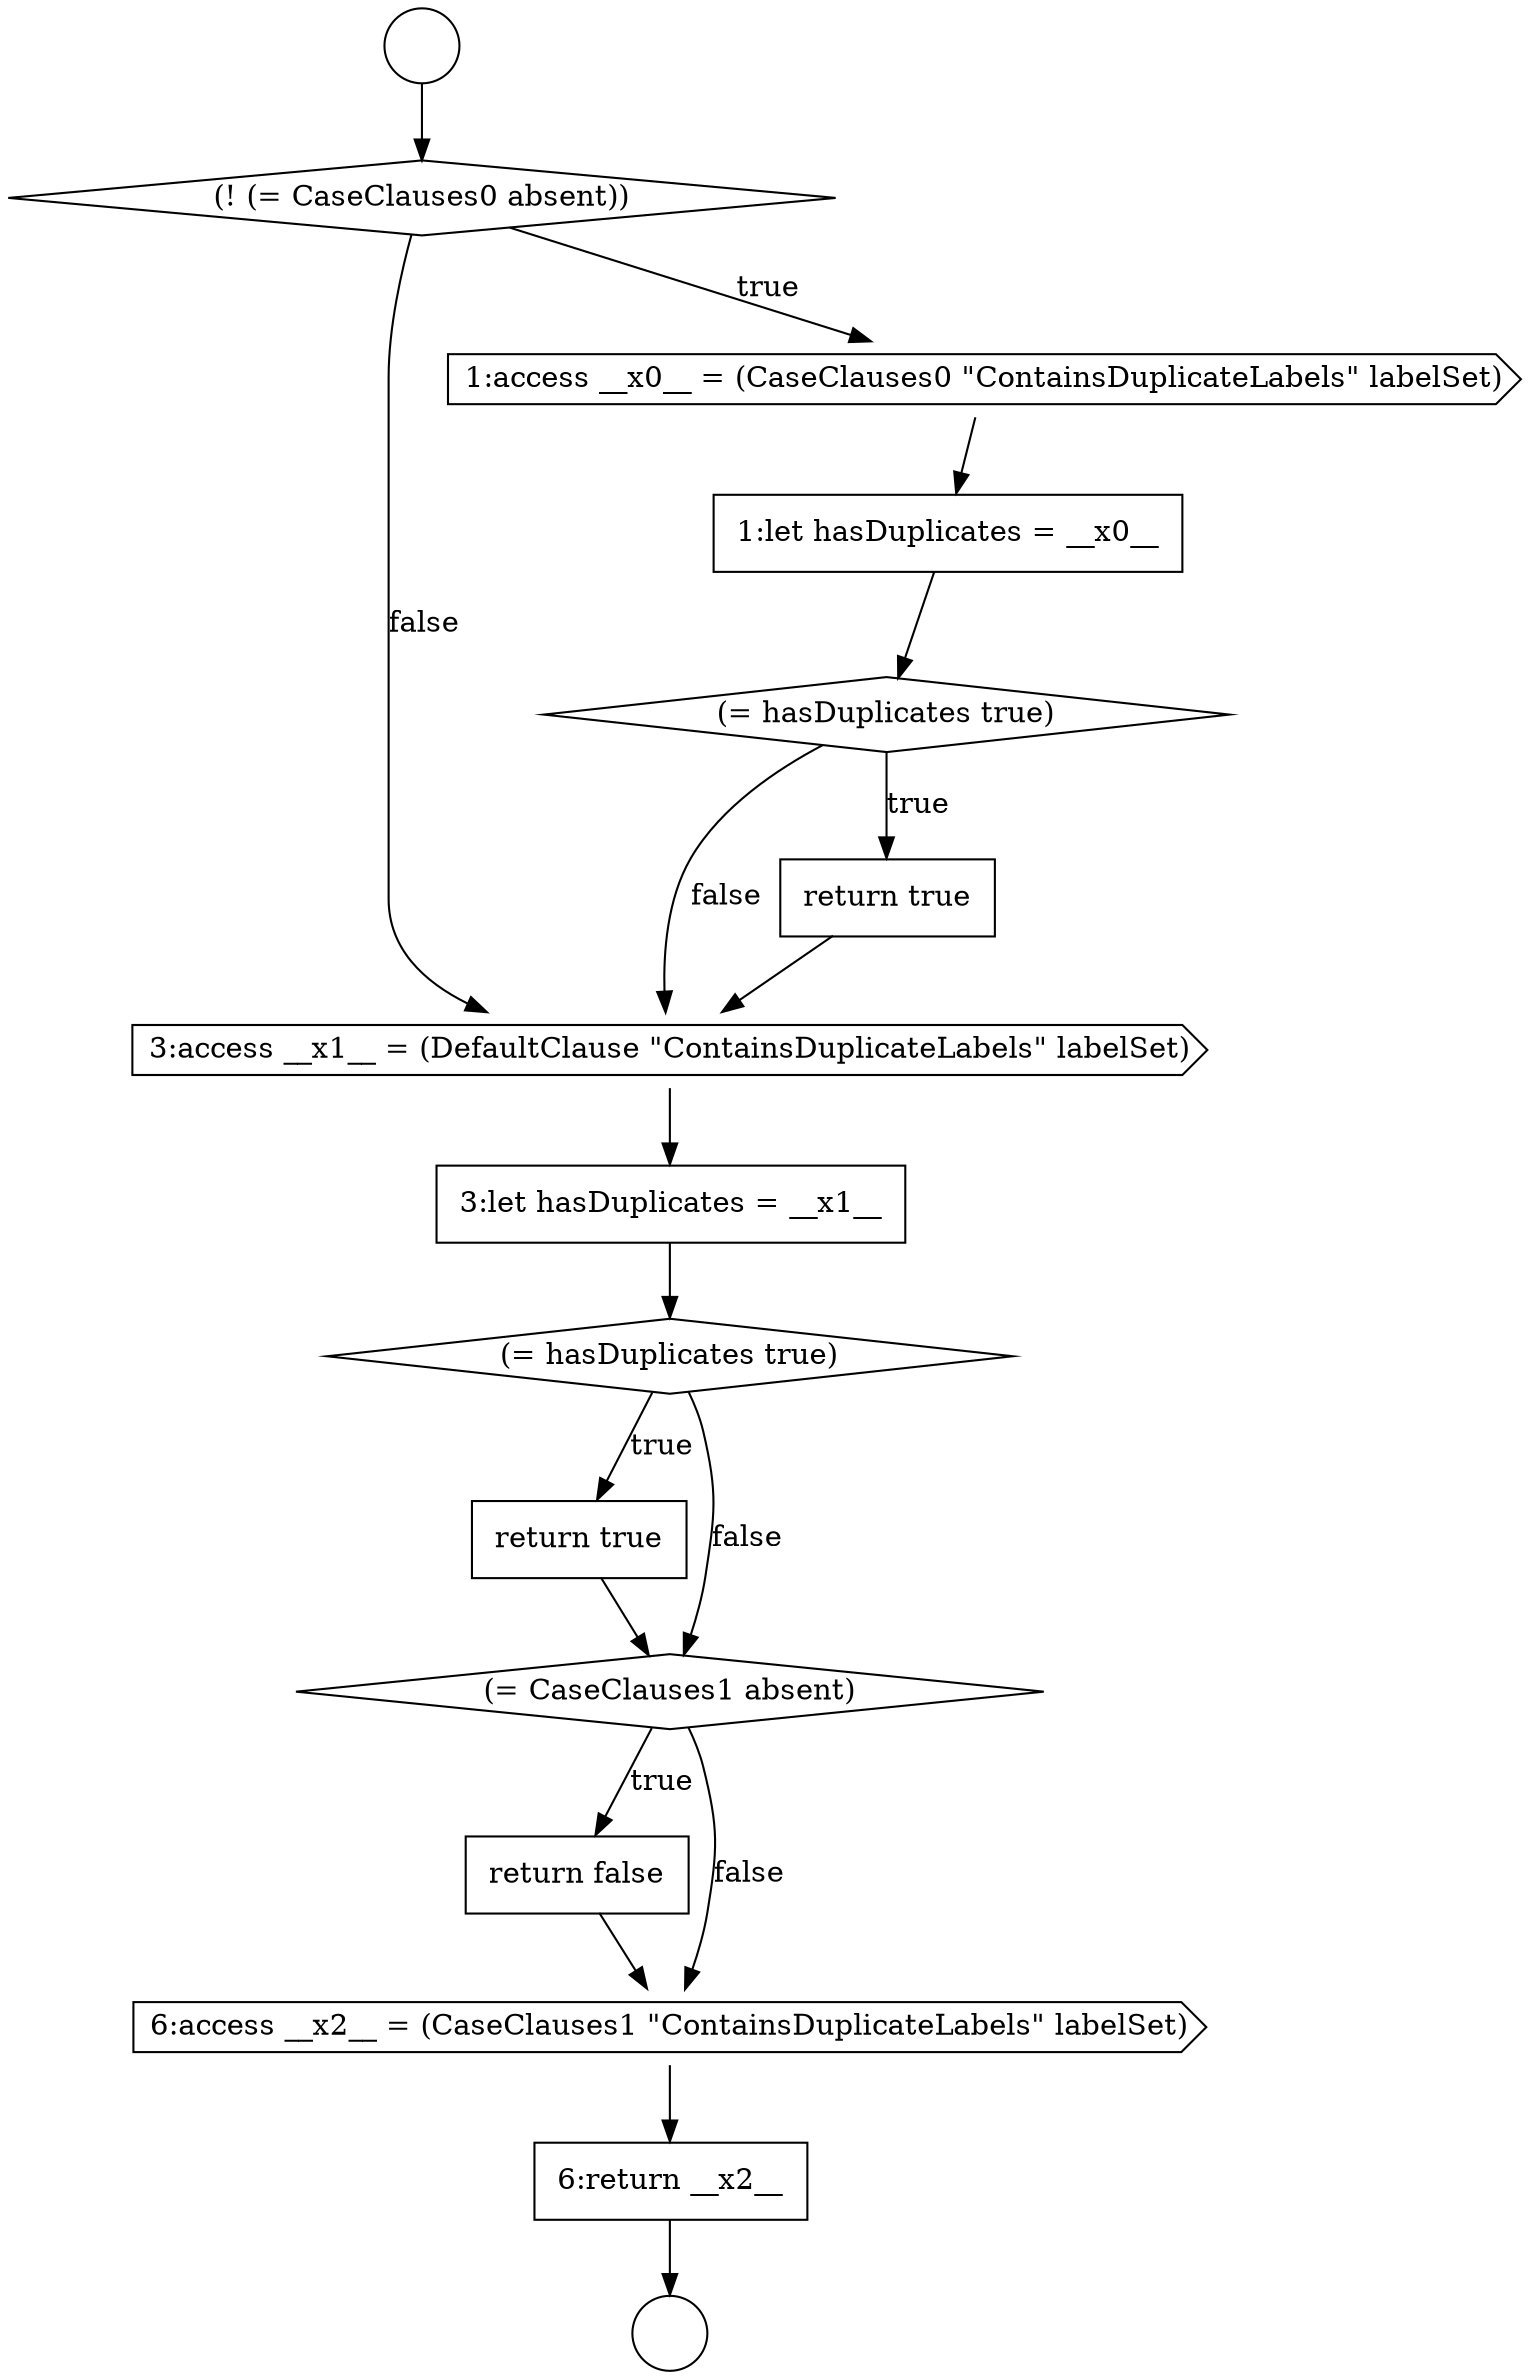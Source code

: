 digraph {
  node7903 [shape=none, margin=0, label=<<font color="black">
    <table border="0" cellborder="1" cellspacing="0" cellpadding="10">
      <tr><td align="left">3:let hasDuplicates = __x1__</td></tr>
    </table>
  </font>> color="black" fillcolor="white" style=filled]
  node7905 [shape=none, margin=0, label=<<font color="black">
    <table border="0" cellborder="1" cellspacing="0" cellpadding="10">
      <tr><td align="left">return true</td></tr>
    </table>
  </font>> color="black" fillcolor="white" style=filled]
  node7899 [shape=none, margin=0, label=<<font color="black">
    <table border="0" cellborder="1" cellspacing="0" cellpadding="10">
      <tr><td align="left">1:let hasDuplicates = __x0__</td></tr>
    </table>
  </font>> color="black" fillcolor="white" style=filled]
  node7909 [shape=none, margin=0, label=<<font color="black">
    <table border="0" cellborder="1" cellspacing="0" cellpadding="10">
      <tr><td align="left">6:return __x2__</td></tr>
    </table>
  </font>> color="black" fillcolor="white" style=filled]
  node7906 [shape=diamond, label=<<font color="black">(= CaseClauses1 absent)</font>> color="black" fillcolor="white" style=filled]
  node7902 [shape=cds, label=<<font color="black">3:access __x1__ = (DefaultClause &quot;ContainsDuplicateLabels&quot; labelSet)</font>> color="black" fillcolor="white" style=filled]
  node7907 [shape=none, margin=0, label=<<font color="black">
    <table border="0" cellborder="1" cellspacing="0" cellpadding="10">
      <tr><td align="left">return false</td></tr>
    </table>
  </font>> color="black" fillcolor="white" style=filled]
  node7901 [shape=none, margin=0, label=<<font color="black">
    <table border="0" cellborder="1" cellspacing="0" cellpadding="10">
      <tr><td align="left">return true</td></tr>
    </table>
  </font>> color="black" fillcolor="white" style=filled]
  node7908 [shape=cds, label=<<font color="black">6:access __x2__ = (CaseClauses1 &quot;ContainsDuplicateLabels&quot; labelSet)</font>> color="black" fillcolor="white" style=filled]
  node7904 [shape=diamond, label=<<font color="black">(= hasDuplicates true)</font>> color="black" fillcolor="white" style=filled]
  node7900 [shape=diamond, label=<<font color="black">(= hasDuplicates true)</font>> color="black" fillcolor="white" style=filled]
  node7898 [shape=cds, label=<<font color="black">1:access __x0__ = (CaseClauses0 &quot;ContainsDuplicateLabels&quot; labelSet)</font>> color="black" fillcolor="white" style=filled]
  node7895 [shape=circle label=" " color="black" fillcolor="white" style=filled]
  node7896 [shape=circle label=" " color="black" fillcolor="white" style=filled]
  node7897 [shape=diamond, label=<<font color="black">(! (= CaseClauses0 absent))</font>> color="black" fillcolor="white" style=filled]
  node7908 -> node7909 [ color="black"]
  node7904 -> node7905 [label=<<font color="black">true</font>> color="black"]
  node7904 -> node7906 [label=<<font color="black">false</font>> color="black"]
  node7909 -> node7896 [ color="black"]
  node7897 -> node7898 [label=<<font color="black">true</font>> color="black"]
  node7897 -> node7902 [label=<<font color="black">false</font>> color="black"]
  node7906 -> node7907 [label=<<font color="black">true</font>> color="black"]
  node7906 -> node7908 [label=<<font color="black">false</font>> color="black"]
  node7898 -> node7899 [ color="black"]
  node7907 -> node7908 [ color="black"]
  node7895 -> node7897 [ color="black"]
  node7899 -> node7900 [ color="black"]
  node7902 -> node7903 [ color="black"]
  node7900 -> node7901 [label=<<font color="black">true</font>> color="black"]
  node7900 -> node7902 [label=<<font color="black">false</font>> color="black"]
  node7901 -> node7902 [ color="black"]
  node7905 -> node7906 [ color="black"]
  node7903 -> node7904 [ color="black"]
}
